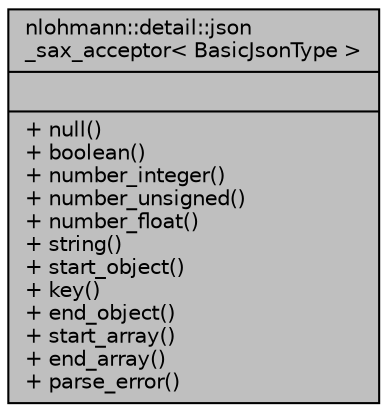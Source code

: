 digraph "nlohmann::detail::json_sax_acceptor&lt; BasicJsonType &gt;"
{
 // INTERACTIVE_SVG=YES
 // LATEX_PDF_SIZE
  edge [fontname="Helvetica",fontsize="10",labelfontname="Helvetica",labelfontsize="10"];
  node [fontname="Helvetica",fontsize="10",shape=record];
  Node1 [label="{nlohmann::detail::json\l_sax_acceptor\< BasicJsonType \>\n||+ null()\l+ boolean()\l+ number_integer()\l+ number_unsigned()\l+ number_float()\l+ string()\l+ start_object()\l+ key()\l+ end_object()\l+ start_array()\l+ end_array()\l+ parse_error()\l}",height=0.2,width=0.4,color="black", fillcolor="grey75", style="filled", fontcolor="black",tooltip=" "];
}
